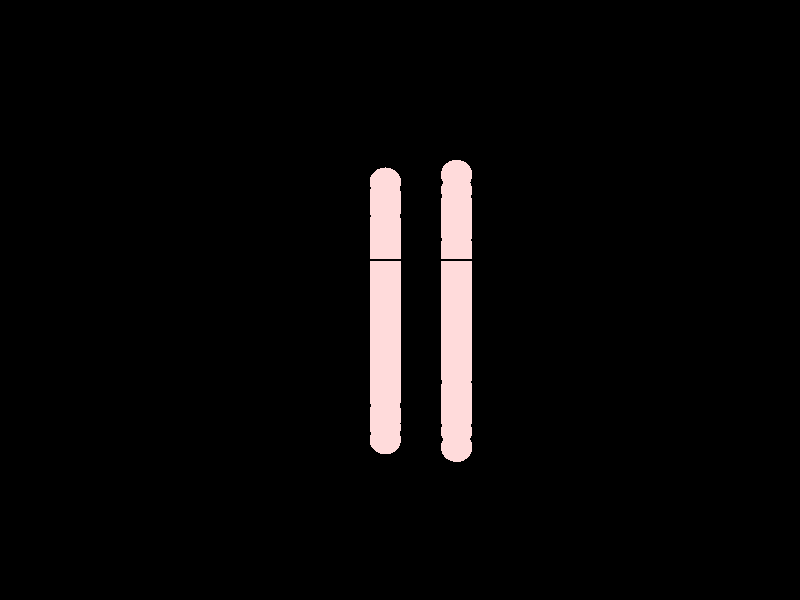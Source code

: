 #include "colors.inc"
#include "finish.inc"

global_settings {assumed_gamma 1 max_trace_level 6}
background {color White transmit 1.0}
camera {orthographic
  right -38.15*x up 30.52*y
  direction 1.00*z
  location <0,0,50.00> look_at <0,0,0>}


light_source {<  2.00,   3.00,  40.00> color White
  area_light <0.70, 0, 0>, <0, 0.70, 0>, 3, 3
  adaptive 1 jitter}
// no fog
#declare simple = finish {phong 0.7}
#declare pale = finish {ambient 0.5 diffuse 0.85 roughness 0.001 specular 0.200 }
#declare intermediate = finish {ambient 0.3 diffuse 0.6 specular 0.1 roughness 0.04}
#declare vmd = finish {ambient 0.0 diffuse 0.65 phong 0.1 phong_size 40.0 specular 0.5 }
#declare jmol = finish {ambient 0.2 diffuse 0.6 specular 1 roughness 0.001 metallic}
#declare ase2 = finish {ambient 0.05 brilliance 3 diffuse 0.6 metallic specular 0.7 roughness 0.04 reflection 0.15}
#declare ase3 = finish {ambient 0.15 brilliance 2 diffuse 0.6 metallic specular 1.0 roughness 0.001 reflection 0.0}
#declare glass = finish {ambient 0.05 diffuse 0.3 specular 1.0 roughness 0.001}
#declare glass2 = finish {ambient 0.01 diffuse 0.3 specular 1.0 reflection 0.25 roughness 0.001}
#declare Rcell = 0.070;
#declare Rbond = 0.100;

#macro atom(LOC, R, COL, TRANS, FIN)
  sphere{LOC, R texture{pigment{color COL transmit TRANS} finish{FIN}}}
#end
#macro constrain(LOC, R, COL, TRANS FIN)
union{torus{R, Rcell rotate 45*z texture{pigment{color COL transmit TRANS} finish{FIN}}}
     torus{R, Rcell rotate -45*z texture{pigment{color COL transmit TRANS} finish{FIN}}}
     translate LOC}
#end

cylinder {<-10.10,  -3.14, -12.24>, <-10.10,   7.29, -12.24>, Rcell pigment {Black}}
cylinder {<-10.10,  -8.39,  -0.00>, <-10.10,   2.03,  -0.00>, Rcell pigment {Black}}
cylinder {< 12.90,  -8.39,   0.00>, < 12.90,   2.03,   0.00>, Rcell pigment {Black}}
cylinder {< 12.90,  -3.14, -12.24>, < 12.90,   7.29, -12.24>, Rcell pigment {Black}}
cylinder {<-10.10,  -3.14, -12.24>, <-10.10,  -8.39,  -0.00>, Rcell pigment {Black}}
cylinder {<-10.10,   7.29, -12.24>, <-10.10,   2.03,  -0.00>, Rcell pigment {Black}}
cylinder {< 12.90,   7.29, -12.24>, < 12.90,   2.03,   0.00>, Rcell pigment {Black}}
cylinder {< 12.90,  -3.14, -12.24>, < 12.90,  -8.39,   0.00>, Rcell pigment {Black}}
cylinder {<-10.10,  -3.14, -12.24>, < 12.90,  -3.14, -12.24>, Rcell pigment {Black}}
cylinder {<-10.10,   7.29, -12.24>, < 12.90,   7.29, -12.24>, Rcell pigment {Black}}
cylinder {<-10.10,   2.03,  -0.00>, < 12.90,   2.03,   0.00>, Rcell pigment {Black}}
cylinder {<-10.10,  -8.39,  -0.00>, < 12.90,  -8.39,   0.00>, Rcell pigment {Black}}
atom(< -0.70,   5.99, -12.06>, 0.75, rgb <1.00, 0.71, 0.71>, 0.0, ase2) // #0
atom(<  2.70,  -5.26,  -6.77>, 0.75, rgb <1.00, 0.71, 0.71>, 0.0, ase2) // #1
atom(<  2.70,   3.76,  -6.96>, 0.75, rgb <1.00, 0.71, 0.71>, 0.0, ase2) // #2
atom(<  2.70,   2.35,  -7.16>, 0.75, rgb <1.00, 0.71, 0.71>, 0.0, ase2) // #3
atom(<  2.70,   0.95,  -7.35>, 0.75, rgb <1.00, 0.71, 0.71>, 0.0, ase2) // #4
atom(<  2.70,  -1.65,  -7.71>, 0.75, rgb <1.00, 0.71, 0.71>, 0.0, ase2) // #5
atom(<  2.70,  -3.05,  -7.90>, 0.75, rgb <1.00, 0.71, 0.71>, 0.0, ase2) // #6
atom(<  2.70,  -4.46,  -8.10>, 0.75, rgb <1.00, 0.71, 0.71>, 0.0, ase2) // #7
atom(<  2.70,   4.56,  -8.29>, 0.75, rgb <1.00, 0.71, 0.71>, 0.0, ase2) // #8
atom(<  2.70,   1.96,  -8.65>, 0.75, rgb <1.00, 0.71, 0.71>, 0.0, ase2) // #9
atom(<  2.70,   0.56,  -8.85>, 0.75, rgb <1.00, 0.71, 0.71>, 0.0, ase2) // #10
atom(<  2.70,  -2.66,  -6.41>, 0.75, rgb <1.00, 0.71, 0.71>, 0.0, ase2) // #11
atom(<  2.70,  -0.85,  -9.04>, 0.75, rgb <1.00, 0.71, 0.71>, 0.0, ase2) // #12
atom(<  2.70,   5.58,  -9.59>, 0.75, rgb <1.00, 0.71, 0.71>, 0.0, ase2) // #13
atom(<  2.70,   4.17,  -9.79>, 0.75, rgb <1.00, 0.71, 0.71>, 0.0, ase2) // #14
atom(<  2.70,   2.77,  -9.98>, 0.75, rgb <1.00, 0.71, 0.71>, 0.0, ase2) // #15
atom(<  2.70,   1.36, -10.18>, 0.75, rgb <1.00, 0.71, 0.71>, 0.0, ase2) // #16
atom(<  2.70,  -1.23, -10.53>, 0.75, rgb <1.00, 0.71, 0.71>, 0.0, ase2) // #17
atom(<  2.70,  -2.64, -10.73>, 0.75, rgb <1.00, 0.71, 0.71>, 0.0, ase2) // #18
atom(<  2.70,   6.38, -10.92>, 0.75, rgb <1.00, 0.71, 0.71>, 0.0, ase2) // #19
atom(<  2.70,   4.97, -11.12>, 0.75, rgb <1.00, 0.71, 0.71>, 0.0, ase2) // #20
atom(<  2.70,   2.38, -11.48>, 0.75, rgb <1.00, 0.71, 0.71>, 0.0, ase2) // #21
atom(<  2.70,   0.97, -11.67>, 0.75, rgb <1.00, 0.71, 0.71>, 0.0, ase2) // #22
atom(<  2.70,  -2.25,  -9.23>, 0.75, rgb <1.00, 0.71, 0.71>, 0.0, ase2) // #23
atom(<  2.70,  -0.43, -11.86>, 0.75, rgb <1.00, 0.71, 0.71>, 0.0, ase2) // #24
atom(<  2.70,  -1.26,  -6.22>, 0.75, rgb <1.00, 0.71, 0.71>, 0.0, ase2) // #25
atom(<  2.70,   1.55,  -5.83>, 0.75, rgb <1.00, 0.71, 0.71>, 0.0, ase2) // #26
atom(<  2.70,  -2.08,  -0.57>, 0.75, rgb <1.00, 0.71, 0.71>, 0.0, ase2) // #27
atom(<  2.70,  -3.49,  -0.76>, 0.75, rgb <1.00, 0.71, 0.71>, 0.0, ase2) // #28
atom(<  2.70,  -6.08,  -1.12>, 0.75, rgb <1.00, 0.71, 0.71>, 0.0, ase2) // #29
atom(<  2.70,  -7.49,  -1.31>, 0.75, rgb <1.00, 0.71, 0.71>, 0.0, ase2) // #30
atom(<  2.70,   1.53,  -1.51>, 0.75, rgb <1.00, 0.71, 0.71>, 0.0, ase2) // #31
atom(<  2.70,   0.13,  -1.70>, 0.75, rgb <1.00, 0.71, 0.71>, 0.0, ase2) // #32
atom(<  2.70,  -2.47,  -2.06>, 0.75, rgb <1.00, 0.71, 0.71>, 0.0, ase2) // #33
atom(<  2.70,  -3.88,  -2.26>, 0.75, rgb <1.00, 0.71, 0.71>, 0.0, ase2) // #34
atom(<  2.70,  -5.28,  -2.45>, 0.75, rgb <1.00, 0.71, 0.71>, 0.0, ase2) // #35
atom(<  2.70,  -6.69,  -2.64>, 0.75, rgb <1.00, 0.71, 0.71>, 0.0, ase2) // #36
atom(<  2.70,   0.15,  -6.02>, 0.75, rgb <1.00, 0.71, 0.71>, 0.0, ase2) // #37
atom(<  2.70,   1.14,  -3.00>, 0.75, rgb <1.00, 0.71, 0.71>, 0.0, ase2) // #38
atom(<  2.70,  -1.67,  -3.39>, 0.75, rgb <1.00, 0.71, 0.71>, 0.0, ase2) // #39
atom(<  2.70,  -3.07,  -3.59>, 0.75, rgb <1.00, 0.71, 0.71>, 0.0, ase2) // #40
atom(<  2.70,  -5.67,  -3.94>, 0.75, rgb <1.00, 0.71, 0.71>, 0.0, ase2) // #41
atom(<  2.70,   3.35,  -4.14>, 0.75, rgb <1.00, 0.71, 0.71>, 0.0, ase2) // #42
atom(<  2.70,   1.94,  -4.33>, 0.75, rgb <1.00, 0.71, 0.71>, 0.0, ase2) // #43
atom(<  2.70,   0.54,  -4.53>, 0.75, rgb <1.00, 0.71, 0.71>, 0.0, ase2) // #44
atom(<  2.70,  -2.06,  -4.89>, 0.75, rgb <1.00, 0.71, 0.71>, 0.0, ase2) // #45
atom(<  2.70,  -3.46,  -5.08>, 0.75, rgb <1.00, 0.71, 0.71>, 0.0, ase2) // #46
atom(<  2.70,  -4.87,  -5.27>, 0.75, rgb <1.00, 0.71, 0.71>, 0.0, ase2) // #47
atom(<  2.70,   4.15,  -5.47>, 0.75, rgb <1.00, 0.71, 0.71>, 0.0, ase2) // #48
atom(<  2.70,  -0.26,  -3.20>, 0.75, rgb <1.00, 0.71, 0.71>, 0.0, ase2) // #49
atom(<  2.70,  -1.84, -12.06>, 0.75, rgb <1.00, 0.71, 0.71>, 0.0, ase2) // #50
atom(< -0.70,  -7.10,  -0.18>, 0.75, rgb <1.00, 0.71, 0.71>, 0.0, ase2) // #51
atom(< -0.70,  -5.69,  -0.37>, 0.75, rgb <1.00, 0.71, 0.71>, 0.0, ase2) // #52
atom(< -0.70,   0.35,  -6.96>, 0.75, rgb <1.00, 0.71, 0.71>, 0.0, ase2) // #53
atom(< -0.70,   1.76,  -7.16>, 0.75, rgb <1.00, 0.71, 0.71>, 0.0, ase2) // #54
atom(< -0.70,   3.16,  -7.35>, 0.75, rgb <1.00, 0.71, 0.71>, 0.0, ase2) // #55
atom(< -0.70,  -4.66,  -7.71>, 0.75, rgb <1.00, 0.71, 0.71>, 0.0, ase2) // #56
atom(< -0.70,  -3.25,  -7.90>, 0.75, rgb <1.00, 0.71, 0.71>, 0.0, ase2) // #57
atom(< -0.70,  -1.85,  -8.10>, 0.75, rgb <1.00, 0.71, 0.71>, 0.0, ase2) // #58
atom(< -0.70,  -0.44,  -8.29>, 0.75, rgb <1.00, 0.71, 0.71>, 0.0, ase2) // #59
atom(< -0.70,   2.16,  -8.65>, 0.75, rgb <1.00, 0.71, 0.71>, 0.0, ase2) // #60
atom(< -0.70,   3.56,  -8.85>, 0.75, rgb <1.00, 0.71, 0.71>, 0.0, ase2) // #61
atom(< -0.70,   4.97,  -9.04>, 0.75, rgb <1.00, 0.71, 0.71>, 0.0, ase2) // #62
atom(< -0.70,  -1.06,  -6.77>, 0.75, rgb <1.00, 0.71, 0.71>, 0.0, ase2) // #63
atom(< -0.70,  -4.05,  -9.23>, 0.75, rgb <1.00, 0.71, 0.71>, 0.0, ase2) // #64
atom(< -0.70,  -0.04,  -9.79>, 0.75, rgb <1.00, 0.71, 0.71>, 0.0, ase2) // #65
atom(< -0.70,   1.37,  -9.98>, 0.75, rgb <1.00, 0.71, 0.71>, 0.0, ase2) // #66
atom(< -0.70,   2.77, -10.18>, 0.75, rgb <1.00, 0.71, 0.71>, 0.0, ase2) // #67
atom(< -0.70,   5.37, -10.53>, 0.75, rgb <1.00, 0.71, 0.71>, 0.0, ase2) // #68
atom(< -0.70,  -3.64, -10.73>, 0.75, rgb <1.00, 0.71, 0.71>, 0.0, ase2) // #69
atom(< -0.70,  -2.24, -10.92>, 0.75, rgb <1.00, 0.71, 0.71>, 0.0, ase2) // #70
atom(< -0.70,  -0.83, -11.12>, 0.75, rgb <1.00, 0.71, 0.71>, 0.0, ase2) // #71
atom(< -0.70,   1.77, -11.48>, 0.75, rgb <1.00, 0.71, 0.71>, 0.0, ase2) // #72
atom(< -0.70,   3.17, -11.67>, 0.75, rgb <1.00, 0.71, 0.71>, 0.0, ase2) // #73
atom(< -0.70,   4.58, -11.86>, 0.75, rgb <1.00, 0.71, 0.71>, 0.0, ase2) // #74
atom(< -0.70,  -1.45,  -9.59>, 0.75, rgb <1.00, 0.71, 0.71>, 0.0, ase2) // #75
atom(< -0.70,  -3.66,  -6.41>, 0.75, rgb <1.00, 0.71, 0.71>, 0.0, ase2) // #76
atom(< -0.70,  -5.06,  -6.22>, 0.75, rgb <1.00, 0.71, 0.71>, 0.0, ase2) // #77
atom(< -0.70,   3.95,  -6.02>, 0.75, rgb <1.00, 0.71, 0.71>, 0.0, ase2) // #78
atom(< -0.70,  -4.28,  -0.57>, 0.75, rgb <1.00, 0.71, 0.71>, 0.0, ase2) // #79
atom(< -0.70,  -2.88,  -0.76>, 0.75, rgb <1.00, 0.71, 0.71>, 0.0, ase2) // #80
atom(< -0.70,  -0.28,  -1.12>, 0.75, rgb <1.00, 0.71, 0.71>, 0.0, ase2) // #81
atom(< -0.70,   1.13,  -1.31>, 0.75, rgb <1.00, 0.71, 0.71>, 0.0, ase2) // #82
atom(< -0.70,   2.54,  -1.51>, 0.75, rgb <1.00, 0.71, 0.71>, 0.0, ase2) // #83
atom(< -0.70,  -6.48,  -1.70>, 0.75, rgb <1.00, 0.71, 0.71>, 0.0, ase2) // #84
atom(< -0.70,  -3.88,  -2.06>, 0.75, rgb <1.00, 0.71, 0.71>, 0.0, ase2) // #85
atom(< -0.70,  -2.47,  -2.26>, 0.75, rgb <1.00, 0.71, 0.71>, 0.0, ase2) // #86
atom(< -0.70,  -1.07,  -2.45>, 0.75, rgb <1.00, 0.71, 0.71>, 0.0, ase2) // #87
atom(< -0.70,   0.34,  -2.64>, 0.75, rgb <1.00, 0.71, 0.71>, 0.0, ase2) // #88
atom(< -0.70,   2.94,  -3.00>, 0.75, rgb <1.00, 0.71, 0.71>, 0.0, ase2) // #89
atom(< -0.70,  -6.08,  -3.20>, 0.75, rgb <1.00, 0.71, 0.71>, 0.0, ase2) // #90
atom(< -0.70,  -4.67,  -3.39>, 0.75, rgb <1.00, 0.71, 0.71>, 0.0, ase2) // #91
atom(< -0.70,  -3.27,  -3.59>, 0.75, rgb <1.00, 0.71, 0.71>, 0.0, ase2) // #92
atom(< -0.70,  -0.67,  -3.94>, 0.75, rgb <1.00, 0.71, 0.71>, 0.0, ase2) // #93
atom(< -0.70,   0.74,  -4.14>, 0.75, rgb <1.00, 0.71, 0.71>, 0.0, ase2) // #94
atom(< -0.70,   2.15,  -4.33>, 0.75, rgb <1.00, 0.71, 0.71>, 0.0, ase2) // #95
atom(< -0.70,   3.55,  -4.53>, 0.75, rgb <1.00, 0.71, 0.71>, 0.0, ase2) // #96
atom(< -0.70,  -4.27,  -4.89>, 0.75, rgb <1.00, 0.71, 0.71>, 0.0, ase2) // #97
atom(< -0.70,  -2.86,  -5.08>, 0.75, rgb <1.00, 0.71, 0.71>, 0.0, ase2) // #98
atom(< -0.70,  -1.46,  -5.27>, 0.75, rgb <1.00, 0.71, 0.71>, 0.0, ase2) // #99
atom(< -0.70,  -0.05,  -5.47>, 0.75, rgb <1.00, 0.71, 0.71>, 0.0, ase2) // #100
atom(< -0.70,   2.55,  -5.83>, 0.75, rgb <1.00, 0.71, 0.71>, 0.0, ase2) // #101
atom(<  2.70,  -0.68,  -0.37>, 0.75, rgb <1.00, 0.71, 0.71>, 0.0, ase2) // #102
atom(<  2.70,   0.73,  -0.18>, 0.75, rgb <1.00, 0.71, 0.71>, 0.0, ase2) // #103

// no constraints
